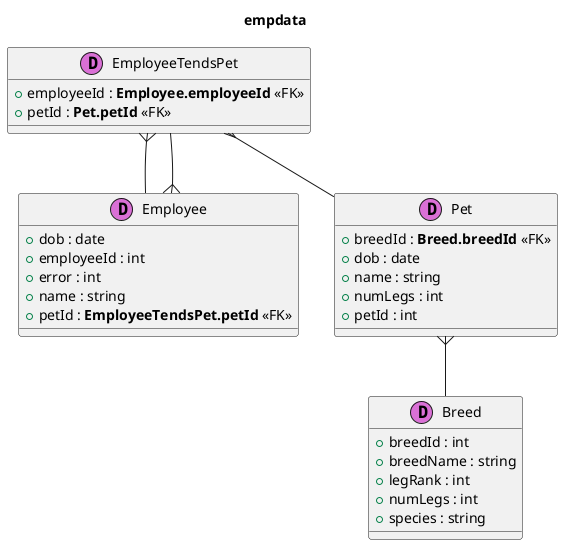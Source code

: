 @startuml
title empdata
''''''''''''''''''''''''''''''''''''''''''
''                                      ''
''  AUTOGENERATED CODE -- DO NOT EDIT!  ''
''                                      ''
''''''''''''''''''''''''''''''''''''''''''

class "Breed" as _0 << (D,orchid) >> {
+ breedId : int
+ breedName : string
+ legRank : int
+ numLegs : int
+ species : string
}
class "Employee" as _1 << (D,orchid) >> {
+ dob : date
+ employeeId : int
+ error : int
+ name : string
+ petId : **EmployeeTendsPet.petId** <<FK>>
}
class "EmployeeTendsPet" as _2 << (D,orchid) >> {
+ employeeId : **Employee.employeeId** <<FK>>
+ petId : **Pet.petId** <<FK>>
}
class "Pet" as _3 << (D,orchid) >> {
+ breedId : **Breed.breedId** <<FK>>
+ dob : date
+ name : string
+ numLegs : int
+ petId : int
}
_1 }-- " " _2
_2 }-- " " _1
_2 }-- " " _3
_3 }-- " " _0
@enduml
